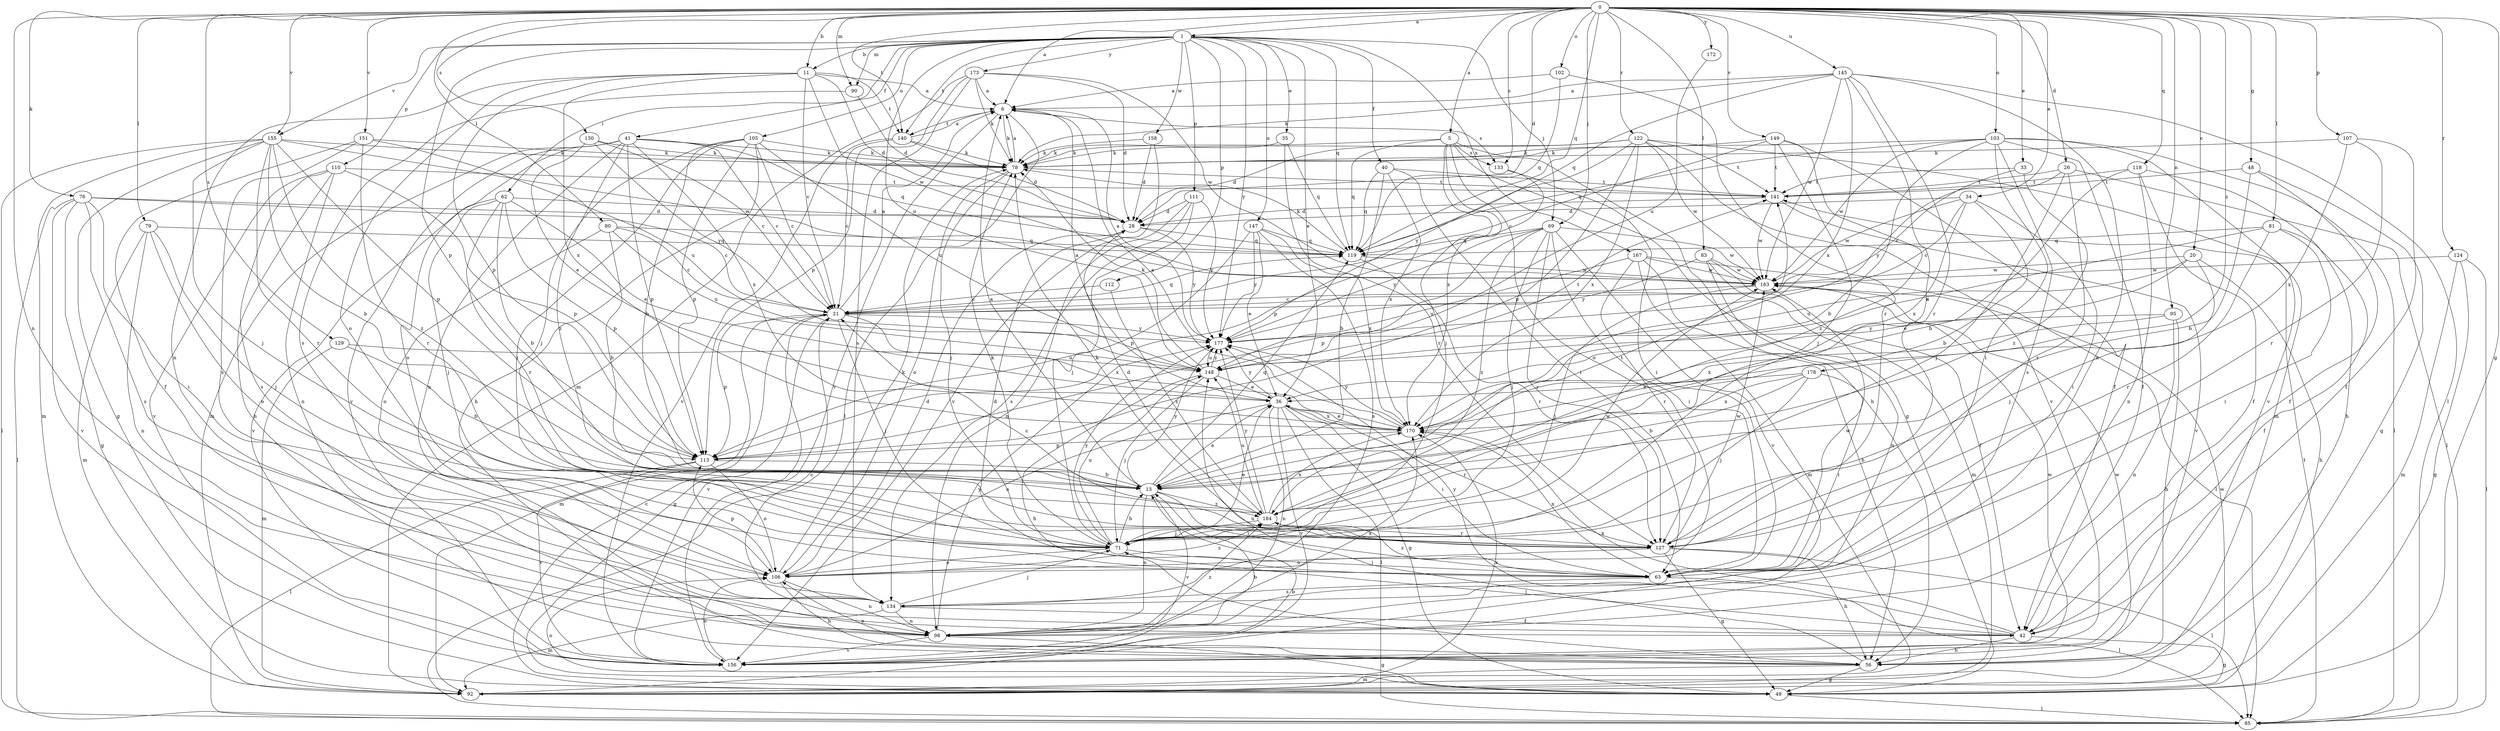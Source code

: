 strict digraph  {
0;
1;
5;
6;
11;
13;
20;
21;
26;
28;
33;
34;
35;
36;
40;
41;
42;
48;
49;
56;
62;
63;
69;
71;
76;
78;
79;
80;
81;
83;
85;
90;
92;
95;
98;
102;
103;
105;
106;
107;
110;
111;
112;
113;
118;
119;
122;
124;
127;
129;
130;
133;
134;
140;
141;
145;
147;
148;
149;
151;
155;
156;
158;
163;
167;
170;
172;
173;
177;
178;
184;
0 -> 1  [label=a];
0 -> 5  [label=a];
0 -> 6  [label=a];
0 -> 11  [label=b];
0 -> 20  [label=c];
0 -> 26  [label=d];
0 -> 28  [label=d];
0 -> 33  [label=e];
0 -> 34  [label=e];
0 -> 48  [label=g];
0 -> 49  [label=g];
0 -> 69  [label=j];
0 -> 76  [label=k];
0 -> 79  [label=l];
0 -> 80  [label=l];
0 -> 81  [label=l];
0 -> 83  [label=l];
0 -> 90  [label=m];
0 -> 95  [label=n];
0 -> 98  [label=n];
0 -> 102  [label=o];
0 -> 103  [label=o];
0 -> 107  [label=p];
0 -> 118  [label=q];
0 -> 119  [label=q];
0 -> 122  [label=r];
0 -> 124  [label=r];
0 -> 129  [label=s];
0 -> 130  [label=s];
0 -> 133  [label=s];
0 -> 140  [label=t];
0 -> 145  [label=u];
0 -> 149  [label=v];
0 -> 151  [label=v];
0 -> 155  [label=v];
0 -> 172  [label=y];
0 -> 178  [label=z];
1 -> 11  [label=b];
1 -> 35  [label=e];
1 -> 36  [label=e];
1 -> 40  [label=f];
1 -> 41  [label=f];
1 -> 62  [label=i];
1 -> 69  [label=j];
1 -> 90  [label=m];
1 -> 105  [label=o];
1 -> 110  [label=p];
1 -> 111  [label=p];
1 -> 112  [label=p];
1 -> 113  [label=p];
1 -> 119  [label=q];
1 -> 140  [label=t];
1 -> 147  [label=u];
1 -> 148  [label=u];
1 -> 155  [label=v];
1 -> 158  [label=w];
1 -> 167  [label=x];
1 -> 173  [label=y];
1 -> 177  [label=y];
5 -> 49  [label=g];
5 -> 56  [label=h];
5 -> 71  [label=j];
5 -> 78  [label=k];
5 -> 106  [label=o];
5 -> 119  [label=q];
5 -> 133  [label=s];
5 -> 170  [label=x];
6 -> 78  [label=k];
6 -> 85  [label=l];
6 -> 133  [label=s];
6 -> 140  [label=t];
6 -> 156  [label=v];
11 -> 6  [label=a];
11 -> 21  [label=c];
11 -> 28  [label=d];
11 -> 98  [label=n];
11 -> 106  [label=o];
11 -> 113  [label=p];
11 -> 140  [label=t];
11 -> 163  [label=w];
11 -> 170  [label=x];
13 -> 6  [label=a];
13 -> 36  [label=e];
13 -> 63  [label=i];
13 -> 98  [label=n];
13 -> 119  [label=q];
13 -> 156  [label=v];
13 -> 177  [label=y];
13 -> 184  [label=z];
20 -> 36  [label=e];
20 -> 56  [label=h];
20 -> 71  [label=j];
20 -> 148  [label=u];
20 -> 163  [label=w];
21 -> 6  [label=a];
21 -> 49  [label=g];
21 -> 71  [label=j];
21 -> 92  [label=m];
21 -> 113  [label=p];
21 -> 119  [label=q];
21 -> 156  [label=v];
21 -> 170  [label=x];
21 -> 177  [label=y];
26 -> 71  [label=j];
26 -> 85  [label=l];
26 -> 127  [label=r];
26 -> 141  [label=t];
26 -> 177  [label=y];
28 -> 119  [label=q];
28 -> 177  [label=y];
33 -> 21  [label=c];
33 -> 141  [label=t];
33 -> 184  [label=z];
34 -> 13  [label=b];
34 -> 21  [label=c];
34 -> 28  [label=d];
34 -> 63  [label=i];
34 -> 163  [label=w];
34 -> 170  [label=x];
35 -> 78  [label=k];
35 -> 119  [label=q];
35 -> 127  [label=r];
36 -> 6  [label=a];
36 -> 49  [label=g];
36 -> 63  [label=i];
36 -> 85  [label=l];
36 -> 98  [label=n];
36 -> 106  [label=o];
36 -> 127  [label=r];
36 -> 156  [label=v];
36 -> 170  [label=x];
36 -> 177  [label=y];
40 -> 13  [label=b];
40 -> 63  [label=i];
40 -> 119  [label=q];
40 -> 141  [label=t];
40 -> 170  [label=x];
41 -> 21  [label=c];
41 -> 78  [label=k];
41 -> 92  [label=m];
41 -> 98  [label=n];
41 -> 106  [label=o];
41 -> 113  [label=p];
41 -> 119  [label=q];
41 -> 156  [label=v];
41 -> 170  [label=x];
41 -> 184  [label=z];
42 -> 21  [label=c];
42 -> 49  [label=g];
42 -> 56  [label=h];
42 -> 71  [label=j];
42 -> 170  [label=x];
42 -> 177  [label=y];
48 -> 13  [label=b];
48 -> 42  [label=f];
48 -> 49  [label=g];
48 -> 141  [label=t];
49 -> 21  [label=c];
49 -> 85  [label=l];
49 -> 106  [label=o];
56 -> 49  [label=g];
56 -> 92  [label=m];
56 -> 106  [label=o];
56 -> 148  [label=u];
56 -> 163  [label=w];
62 -> 13  [label=b];
62 -> 28  [label=d];
62 -> 36  [label=e];
62 -> 71  [label=j];
62 -> 113  [label=p];
62 -> 127  [label=r];
62 -> 156  [label=v];
63 -> 28  [label=d];
63 -> 85  [label=l];
63 -> 134  [label=s];
63 -> 163  [label=w];
63 -> 170  [label=x];
63 -> 184  [label=z];
69 -> 63  [label=i];
69 -> 71  [label=j];
69 -> 113  [label=p];
69 -> 119  [label=q];
69 -> 127  [label=r];
69 -> 156  [label=v];
69 -> 163  [label=w];
69 -> 177  [label=y];
69 -> 184  [label=z];
71 -> 13  [label=b];
71 -> 36  [label=e];
71 -> 63  [label=i];
71 -> 78  [label=k];
71 -> 106  [label=o];
71 -> 148  [label=u];
71 -> 163  [label=w];
71 -> 177  [label=y];
76 -> 21  [label=c];
76 -> 28  [label=d];
76 -> 49  [label=g];
76 -> 63  [label=i];
76 -> 85  [label=l];
76 -> 134  [label=s];
76 -> 156  [label=v];
78 -> 6  [label=a];
78 -> 71  [label=j];
78 -> 106  [label=o];
78 -> 141  [label=t];
79 -> 71  [label=j];
79 -> 92  [label=m];
79 -> 98  [label=n];
79 -> 106  [label=o];
79 -> 119  [label=q];
80 -> 13  [label=b];
80 -> 21  [label=c];
80 -> 106  [label=o];
80 -> 119  [label=q];
80 -> 148  [label=u];
81 -> 42  [label=f];
81 -> 63  [label=i];
81 -> 119  [label=q];
81 -> 127  [label=r];
81 -> 148  [label=u];
83 -> 42  [label=f];
83 -> 92  [label=m];
83 -> 98  [label=n];
83 -> 163  [label=w];
83 -> 177  [label=y];
85 -> 141  [label=t];
90 -> 28  [label=d];
90 -> 134  [label=s];
92 -> 13  [label=b];
92 -> 163  [label=w];
92 -> 170  [label=x];
95 -> 56  [label=h];
95 -> 98  [label=n];
95 -> 170  [label=x];
95 -> 177  [label=y];
98 -> 49  [label=g];
98 -> 156  [label=v];
98 -> 170  [label=x];
98 -> 177  [label=y];
98 -> 184  [label=z];
102 -> 6  [label=a];
102 -> 119  [label=q];
102 -> 127  [label=r];
103 -> 13  [label=b];
103 -> 42  [label=f];
103 -> 63  [label=i];
103 -> 78  [label=k];
103 -> 85  [label=l];
103 -> 119  [label=q];
103 -> 134  [label=s];
103 -> 156  [label=v];
103 -> 163  [label=w];
105 -> 13  [label=b];
105 -> 21  [label=c];
105 -> 56  [label=h];
105 -> 63  [label=i];
105 -> 71  [label=j];
105 -> 78  [label=k];
105 -> 113  [label=p];
105 -> 148  [label=u];
106 -> 28  [label=d];
106 -> 56  [label=h];
106 -> 78  [label=k];
106 -> 98  [label=n];
106 -> 113  [label=p];
106 -> 184  [label=z];
107 -> 42  [label=f];
107 -> 78  [label=k];
107 -> 127  [label=r];
107 -> 170  [label=x];
110 -> 56  [label=h];
110 -> 98  [label=n];
110 -> 113  [label=p];
110 -> 134  [label=s];
110 -> 141  [label=t];
110 -> 156  [label=v];
111 -> 28  [label=d];
111 -> 71  [label=j];
111 -> 98  [label=n];
111 -> 134  [label=s];
111 -> 177  [label=y];
112 -> 21  [label=c];
112 -> 184  [label=z];
113 -> 13  [label=b];
113 -> 85  [label=l];
113 -> 106  [label=o];
113 -> 156  [label=v];
118 -> 13  [label=b];
118 -> 42  [label=f];
118 -> 56  [label=h];
118 -> 98  [label=n];
118 -> 141  [label=t];
119 -> 78  [label=k];
119 -> 127  [label=r];
119 -> 163  [label=w];
122 -> 28  [label=d];
122 -> 78  [label=k];
122 -> 92  [label=m];
122 -> 113  [label=p];
122 -> 141  [label=t];
122 -> 156  [label=v];
122 -> 163  [label=w];
122 -> 170  [label=x];
122 -> 177  [label=y];
124 -> 49  [label=g];
124 -> 85  [label=l];
124 -> 92  [label=m];
124 -> 163  [label=w];
127 -> 21  [label=c];
127 -> 49  [label=g];
127 -> 56  [label=h];
127 -> 78  [label=k];
127 -> 85  [label=l];
127 -> 106  [label=o];
127 -> 163  [label=w];
129 -> 13  [label=b];
129 -> 92  [label=m];
129 -> 148  [label=u];
130 -> 21  [label=c];
130 -> 36  [label=e];
130 -> 78  [label=k];
130 -> 177  [label=y];
133 -> 63  [label=i];
133 -> 113  [label=p];
134 -> 42  [label=f];
134 -> 71  [label=j];
134 -> 92  [label=m];
134 -> 98  [label=n];
140 -> 6  [label=a];
140 -> 21  [label=c];
140 -> 28  [label=d];
140 -> 78  [label=k];
140 -> 156  [label=v];
141 -> 28  [label=d];
141 -> 156  [label=v];
141 -> 163  [label=w];
145 -> 6  [label=a];
145 -> 78  [label=k];
145 -> 85  [label=l];
145 -> 98  [label=n];
145 -> 119  [label=q];
145 -> 127  [label=r];
145 -> 163  [label=w];
145 -> 170  [label=x];
145 -> 184  [label=z];
147 -> 36  [label=e];
147 -> 113  [label=p];
147 -> 119  [label=q];
147 -> 134  [label=s];
147 -> 170  [label=x];
147 -> 177  [label=y];
148 -> 36  [label=e];
148 -> 56  [label=h];
148 -> 71  [label=j];
148 -> 78  [label=k];
148 -> 141  [label=t];
148 -> 177  [label=y];
149 -> 21  [label=c];
149 -> 42  [label=f];
149 -> 71  [label=j];
149 -> 78  [label=k];
149 -> 141  [label=t];
149 -> 184  [label=z];
151 -> 42  [label=f];
151 -> 78  [label=k];
151 -> 127  [label=r];
151 -> 134  [label=s];
151 -> 148  [label=u];
155 -> 13  [label=b];
155 -> 49  [label=g];
155 -> 71  [label=j];
155 -> 78  [label=k];
155 -> 85  [label=l];
155 -> 92  [label=m];
155 -> 113  [label=p];
155 -> 127  [label=r];
155 -> 163  [label=w];
155 -> 184  [label=z];
156 -> 13  [label=b];
156 -> 106  [label=o];
156 -> 163  [label=w];
158 -> 28  [label=d];
158 -> 78  [label=k];
158 -> 156  [label=v];
163 -> 21  [label=c];
163 -> 71  [label=j];
167 -> 56  [label=h];
167 -> 85  [label=l];
167 -> 92  [label=m];
167 -> 127  [label=r];
167 -> 148  [label=u];
167 -> 163  [label=w];
170 -> 6  [label=a];
170 -> 36  [label=e];
170 -> 113  [label=p];
170 -> 177  [label=y];
172 -> 148  [label=u];
173 -> 6  [label=a];
173 -> 28  [label=d];
173 -> 78  [label=k];
173 -> 92  [label=m];
173 -> 113  [label=p];
173 -> 134  [label=s];
173 -> 163  [label=w];
177 -> 6  [label=a];
177 -> 148  [label=u];
178 -> 13  [label=b];
178 -> 36  [label=e];
178 -> 63  [label=i];
178 -> 71  [label=j];
178 -> 170  [label=x];
184 -> 28  [label=d];
184 -> 71  [label=j];
184 -> 127  [label=r];
184 -> 141  [label=t];
184 -> 148  [label=u];
184 -> 170  [label=x];
184 -> 177  [label=y];
}
